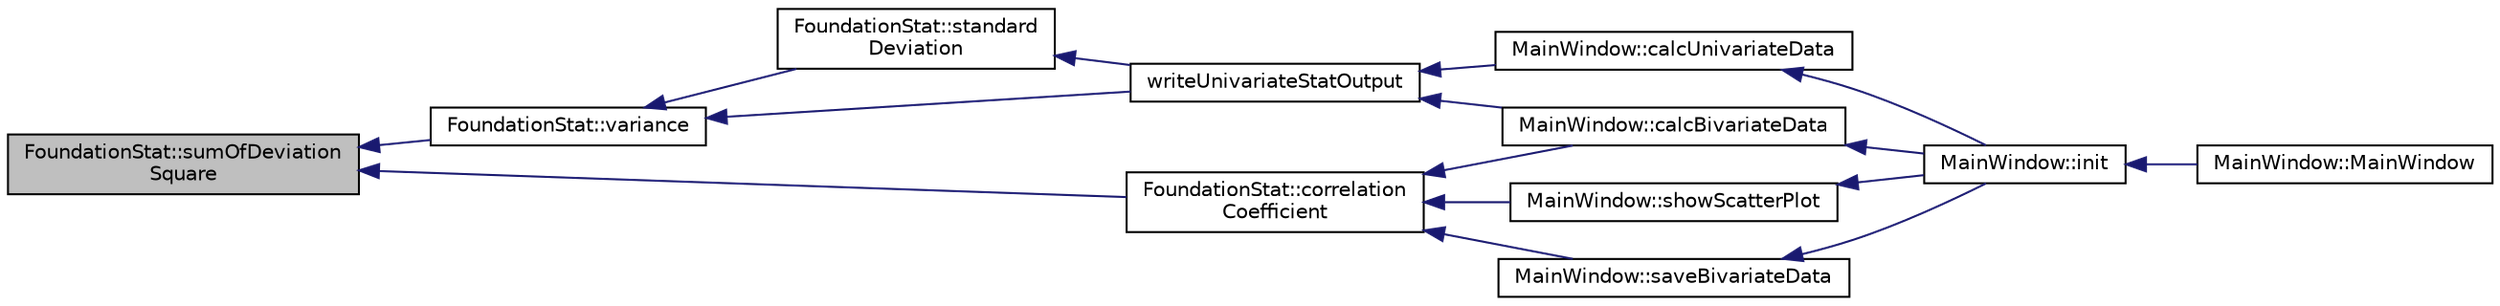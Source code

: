 digraph "FoundationStat::sumOfDeviationSquare"
{
  bgcolor="transparent";
  edge [fontname="Helvetica",fontsize="10",labelfontname="Helvetica",labelfontsize="10"];
  node [fontname="Helvetica",fontsize="10",shape=record];
  rankdir="LR";
  Node41 [label="FoundationStat::sumOfDeviation\lSquare",height=0.2,width=0.4,color="black", fillcolor="grey75", style="filled", fontcolor="black"];
  Node41 -> Node42 [dir="back",color="midnightblue",fontsize="10",style="solid",fontname="Helvetica"];
  Node42 [label="FoundationStat::variance",height=0.2,width=0.4,color="black",URL="$class_foundation_stat.html#a76b061157e3708956da97e2bf2b3b995",tooltip="분산을 계산합니다. "];
  Node42 -> Node43 [dir="back",color="midnightblue",fontsize="10",style="solid",fontname="Helvetica"];
  Node43 [label="FoundationStat::standard\lDeviation",height=0.2,width=0.4,color="black",URL="$class_foundation_stat.html#a42f16b75c9552115b8a3173ca25d90b8",tooltip="표준편차를 계산합니다. "];
  Node43 -> Node44 [dir="back",color="midnightblue",fontsize="10",style="solid",fontname="Helvetica"];
  Node44 [label="writeUnivariateStatOutput",height=0.2,width=0.4,color="black",URL="$mainwindow_8cpp.html#ad6ea94d56fce24b4902a9125c6f1077d"];
  Node44 -> Node45 [dir="back",color="midnightblue",fontsize="10",style="solid",fontname="Helvetica"];
  Node45 [label="MainWindow::calcUnivariateData",height=0.2,width=0.4,color="black",URL="$class_main_window.html#a755585c287dfb4d5d249617aa078b735",tooltip="기초통계량-일변량을 계산하고 결과를 업데이트합니다. "];
  Node45 -> Node46 [dir="back",color="midnightblue",fontsize="10",style="solid",fontname="Helvetica"];
  Node46 [label="MainWindow::init",height=0.2,width=0.4,color="black",URL="$class_main_window.html#a671e7e5b0a3a7a3fb1cf44c5c8377952",tooltip="사전에 ui컴포넌트의 이벤트와 기초통계량 테이블뷰를 설정합니다. "];
  Node46 -> Node47 [dir="back",color="midnightblue",fontsize="10",style="solid",fontname="Helvetica"];
  Node47 [label="MainWindow::MainWindow",height=0.2,width=0.4,color="black",URL="$class_main_window.html#a8b244be8b7b7db1b08de2a2acb9409db"];
  Node44 -> Node48 [dir="back",color="midnightblue",fontsize="10",style="solid",fontname="Helvetica"];
  Node48 [label="MainWindow::calcBivariateData",height=0.2,width=0.4,color="black",URL="$class_main_window.html#a3a7cfb0accf715e5f845ec4117c12222",tooltip="기초통계량-이변량을 계산하고 결과를 업데이트합니다. "];
  Node48 -> Node46 [dir="back",color="midnightblue",fontsize="10",style="solid",fontname="Helvetica"];
  Node42 -> Node44 [dir="back",color="midnightblue",fontsize="10",style="solid",fontname="Helvetica"];
  Node41 -> Node49 [dir="back",color="midnightblue",fontsize="10",style="solid",fontname="Helvetica"];
  Node49 [label="FoundationStat::correlation\lCoefficient",height=0.2,width=0.4,color="black",URL="$class_foundation_stat.html#a9f9167c67bdf4787f154cec387c06816",tooltip="상관계수를 계산합니다. "];
  Node49 -> Node50 [dir="back",color="midnightblue",fontsize="10",style="solid",fontname="Helvetica"];
  Node50 [label="MainWindow::showScatterPlot",height=0.2,width=0.4,color="black",URL="$class_main_window.html#a6a9f28aa107072bf6869c8b48f197fb8",tooltip="기초통계량-이변량 데이터셋을 산점도로 보여줍니다. "];
  Node50 -> Node46 [dir="back",color="midnightblue",fontsize="10",style="solid",fontname="Helvetica"];
  Node49 -> Node48 [dir="back",color="midnightblue",fontsize="10",style="solid",fontname="Helvetica"];
  Node49 -> Node51 [dir="back",color="midnightblue",fontsize="10",style="solid",fontname="Helvetica"];
  Node51 [label="MainWindow::saveBivariateData",height=0.2,width=0.4,color="black",URL="$class_main_window.html#a95d7d5e12845353bf0c4ab810e962187",tooltip="기초통계량-이변량 데이터와 계산 결과를 파일로 저장합니다. "];
  Node51 -> Node46 [dir="back",color="midnightblue",fontsize="10",style="solid",fontname="Helvetica"];
}
